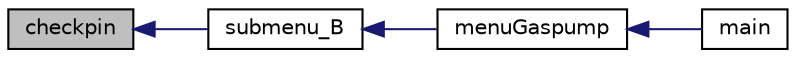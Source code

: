 digraph "checkpin"
{
 // INTERACTIVE_SVG=YES
  edge [fontname="Helvetica",fontsize="10",labelfontname="Helvetica",labelfontsize="10"];
  node [fontname="Helvetica",fontsize="10",shape=record];
  rankdir="LR";
  Node1 [label="checkpin",height=0.2,width=0.4,color="black", fillcolor="grey75", style="filled" fontcolor="black"];
  Node1 -> Node2 [dir="back",color="midnightblue",fontsize="10",style="solid",fontname="Helvetica"];
  Node2 [label="submenu_B",height=0.2,width=0.4,color="black", fillcolor="white", style="filled",URL="$d0/d1b/gaspump_8cpp.html#a7d4c56281c27897a60fa7413aa3f0c93"];
  Node2 -> Node3 [dir="back",color="midnightblue",fontsize="10",style="solid",fontname="Helvetica"];
  Node3 [label="menuGaspump",height=0.2,width=0.4,color="black", fillcolor="white", style="filled",URL="$d0/d1b/gaspump_8cpp.html#a84c358c169c3cc38bbbc5cf00c904bc1"];
  Node3 -> Node4 [dir="back",color="midnightblue",fontsize="10",style="solid",fontname="Helvetica"];
  Node4 [label="main",height=0.2,width=0.4,color="black", fillcolor="white", style="filled",URL="$d0/dbc/automate_8cpp.html#a3c04138a5bfe5d72780bb7e82a18e627"];
}
